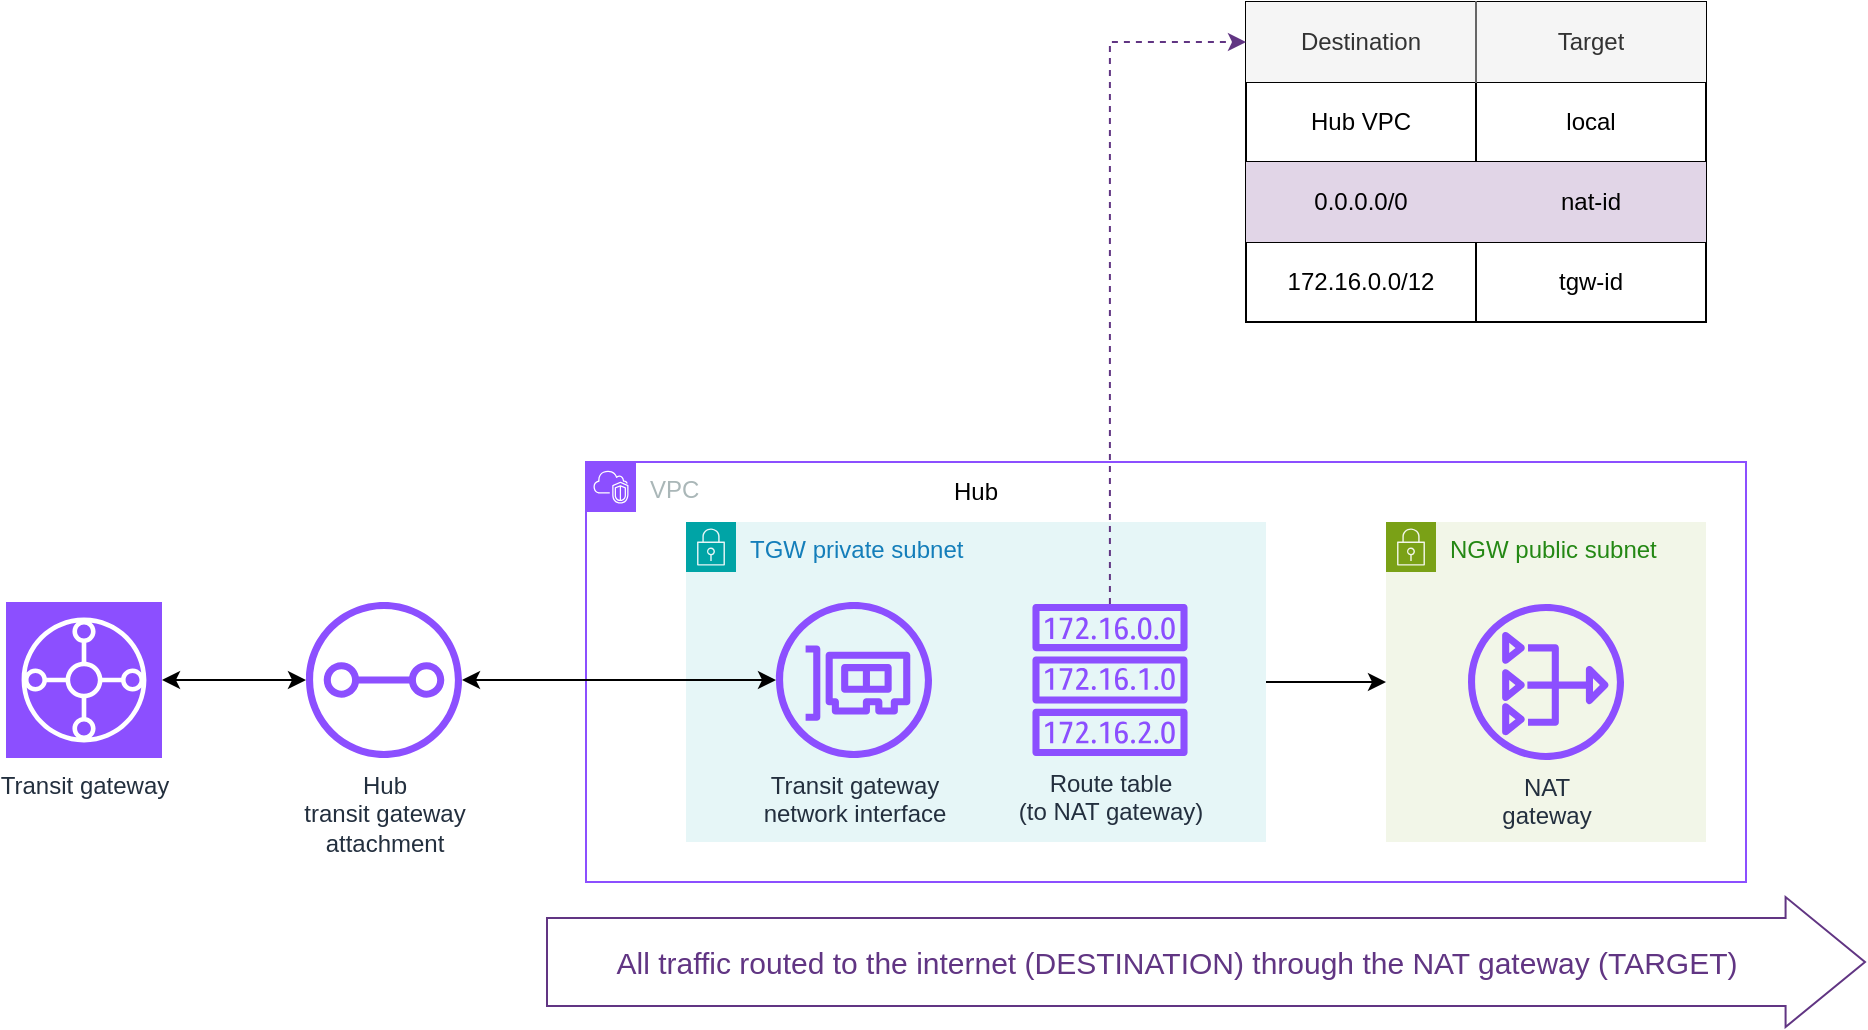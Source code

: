 <mxfile version="26.1.1">
  <diagram name="Page-1" id="fFQ6WQgZWspTpNPEQZPx">
    <mxGraphModel dx="584" dy="789" grid="1" gridSize="10" guides="1" tooltips="1" connect="1" arrows="1" fold="1" page="1" pageScale="1" pageWidth="850" pageHeight="1100" math="0" shadow="0">
      <root>
        <mxCell id="0" />
        <mxCell id="1" parent="0" />
        <mxCell id="LJ91YOR7zUgHexyTRzu9-49" value="VPC" style="points=[[0,0],[0.25,0],[0.5,0],[0.75,0],[1,0],[1,0.25],[1,0.5],[1,0.75],[1,1],[0.75,1],[0.5,1],[0.25,1],[0,1],[0,0.75],[0,0.5],[0,0.25]];outlineConnect=0;gradientColor=none;html=1;whiteSpace=wrap;fontSize=12;fontStyle=0;container=1;pointerEvents=0;collapsible=0;recursiveResize=0;shape=mxgraph.aws4.group;grIcon=mxgraph.aws4.group_vpc2;strokeColor=#8C4FFF;fillColor=none;verticalAlign=top;align=left;spacingLeft=30;fontColor=#AAB7B8;dashed=0;" parent="1" vertex="1">
          <mxGeometry x="1160" y="400" width="580" height="210" as="geometry" />
        </mxCell>
        <mxCell id="LJ91YOR7zUgHexyTRzu9-115" style="edgeStyle=orthogonalEdgeStyle;rounded=0;orthogonalLoop=1;jettySize=auto;html=1;" parent="LJ91YOR7zUgHexyTRzu9-49" source="LJ91YOR7zUgHexyTRzu9-52" target="LJ91YOR7zUgHexyTRzu9-53" edge="1">
          <mxGeometry relative="1" as="geometry" />
        </mxCell>
        <mxCell id="LJ91YOR7zUgHexyTRzu9-52" value="TGW private subnet" style="points=[[0,0],[0.25,0],[0.5,0],[0.75,0],[1,0],[1,0.25],[1,0.5],[1,0.75],[1,1],[0.75,1],[0.5,1],[0.25,1],[0,1],[0,0.75],[0,0.5],[0,0.25]];outlineConnect=0;gradientColor=none;html=1;whiteSpace=wrap;fontSize=12;fontStyle=0;container=1;pointerEvents=0;collapsible=0;recursiveResize=0;shape=mxgraph.aws4.group;grIcon=mxgraph.aws4.group_security_group;grStroke=0;strokeColor=#00A4A6;fillColor=#E6F6F7;verticalAlign=top;align=left;spacingLeft=30;fontColor=#147EBA;dashed=0;" parent="LJ91YOR7zUgHexyTRzu9-49" vertex="1">
          <mxGeometry x="50" y="30" width="290" height="160" as="geometry" />
        </mxCell>
        <mxCell id="LJ91YOR7zUgHexyTRzu9-69" value="&lt;div&gt;Route table&lt;/div&gt;&lt;div&gt;(to NAT gateway)&lt;/div&gt;" style="sketch=0;outlineConnect=0;fontColor=#232F3E;gradientColor=none;fillColor=#8C4FFF;strokeColor=none;dashed=0;verticalLabelPosition=bottom;verticalAlign=top;align=center;html=1;fontSize=12;fontStyle=0;aspect=fixed;pointerEvents=1;shape=mxgraph.aws4.route_table;" parent="LJ91YOR7zUgHexyTRzu9-52" vertex="1">
          <mxGeometry x="173" y="41" width="78" height="76" as="geometry" />
        </mxCell>
        <mxCell id="LJ91YOR7zUgHexyTRzu9-109" value="&lt;div&gt;Transit gateway&lt;/div&gt;&lt;div&gt;network interface&lt;/div&gt;" style="sketch=0;outlineConnect=0;fontColor=#232F3E;gradientColor=none;fillColor=#8C4FFF;strokeColor=none;dashed=0;verticalLabelPosition=bottom;verticalAlign=top;align=center;html=1;fontSize=12;fontStyle=0;aspect=fixed;pointerEvents=1;shape=mxgraph.aws4.elastic_network_interface;" parent="LJ91YOR7zUgHexyTRzu9-52" vertex="1">
          <mxGeometry x="45" y="40" width="78" height="78" as="geometry" />
        </mxCell>
        <mxCell id="LJ91YOR7zUgHexyTRzu9-53" value="NGW public subnet" style="points=[[0,0],[0.25,0],[0.5,0],[0.75,0],[1,0],[1,0.25],[1,0.5],[1,0.75],[1,1],[0.75,1],[0.5,1],[0.25,1],[0,1],[0,0.75],[0,0.5],[0,0.25]];outlineConnect=0;gradientColor=none;html=1;whiteSpace=wrap;fontSize=12;fontStyle=0;container=1;pointerEvents=0;collapsible=0;recursiveResize=0;shape=mxgraph.aws4.group;grIcon=mxgraph.aws4.group_security_group;grStroke=0;strokeColor=#7AA116;fillColor=#F2F6E8;verticalAlign=top;align=left;spacingLeft=30;fontColor=#248814;dashed=0;" parent="LJ91YOR7zUgHexyTRzu9-49" vertex="1">
          <mxGeometry x="400" y="30" width="160" height="160" as="geometry" />
        </mxCell>
        <mxCell id="LJ91YOR7zUgHexyTRzu9-70" value="&lt;div&gt;NAT&lt;/div&gt;&lt;div&gt;gateway&lt;/div&gt;" style="sketch=0;outlineConnect=0;fontColor=#232F3E;gradientColor=none;fillColor=#8C4FFF;strokeColor=none;dashed=0;verticalLabelPosition=bottom;verticalAlign=top;align=center;html=1;fontSize=12;fontStyle=0;aspect=fixed;pointerEvents=1;shape=mxgraph.aws4.nat_gateway;" parent="LJ91YOR7zUgHexyTRzu9-53" vertex="1">
          <mxGeometry x="41" y="41" width="78" height="78" as="geometry" />
        </mxCell>
        <mxCell id="LJ91YOR7zUgHexyTRzu9-149" value="Hub" style="text;html=1;align=center;verticalAlign=middle;whiteSpace=wrap;rounded=0;" parent="LJ91YOR7zUgHexyTRzu9-49" vertex="1">
          <mxGeometry x="165" width="60" height="30" as="geometry" />
        </mxCell>
        <mxCell id="Brfyr_elFCpzcNNpJkE2-19" value="" style="shape=table;startSize=0;container=1;collapsible=0;childLayout=tableLayout;" parent="1" vertex="1">
          <mxGeometry x="1490" y="170" width="230" height="160" as="geometry" />
        </mxCell>
        <mxCell id="Brfyr_elFCpzcNNpJkE2-20" value="" style="shape=tableRow;horizontal=0;startSize=0;swimlaneHead=0;swimlaneBody=0;strokeColor=inherit;top=0;left=0;bottom=0;right=0;collapsible=0;dropTarget=0;fillColor=none;points=[[0,0.5],[1,0.5]];portConstraint=eastwest;" parent="Brfyr_elFCpzcNNpJkE2-19" vertex="1">
          <mxGeometry width="230" height="40" as="geometry" />
        </mxCell>
        <mxCell id="Brfyr_elFCpzcNNpJkE2-21" value="Destination" style="shape=partialRectangle;html=1;whiteSpace=wrap;connectable=0;strokeColor=#666666;overflow=hidden;fillColor=#f5f5f5;top=0;left=0;bottom=0;right=1;pointerEvents=1;align=center;fontColor=#333333;" parent="Brfyr_elFCpzcNNpJkE2-20" vertex="1">
          <mxGeometry width="115" height="40" as="geometry">
            <mxRectangle width="115" height="40" as="alternateBounds" />
          </mxGeometry>
        </mxCell>
        <mxCell id="Brfyr_elFCpzcNNpJkE2-22" value="Target" style="shape=partialRectangle;html=1;whiteSpace=wrap;connectable=0;strokeColor=#666666;overflow=hidden;fillColor=#f5f5f5;top=0;left=1;bottom=0;right=0;pointerEvents=1;fontColor=#333333;" parent="Brfyr_elFCpzcNNpJkE2-20" vertex="1">
          <mxGeometry x="115" width="115" height="40" as="geometry">
            <mxRectangle width="115" height="40" as="alternateBounds" />
          </mxGeometry>
        </mxCell>
        <mxCell id="Brfyr_elFCpzcNNpJkE2-26" style="shape=tableRow;horizontal=0;startSize=0;swimlaneHead=0;swimlaneBody=0;strokeColor=inherit;top=0;left=0;bottom=0;right=0;collapsible=0;dropTarget=0;fillColor=none;points=[[0,0.5],[1,0.5]];portConstraint=eastwest;" parent="Brfyr_elFCpzcNNpJkE2-19" vertex="1">
          <mxGeometry y="40" width="230" height="40" as="geometry" />
        </mxCell>
        <mxCell id="Brfyr_elFCpzcNNpJkE2-27" value="Hub VPC" style="shape=partialRectangle;html=1;whiteSpace=wrap;connectable=0;strokeColor=inherit;overflow=hidden;fillColor=none;top=0;left=0;bottom=0;right=0;pointerEvents=1;" parent="Brfyr_elFCpzcNNpJkE2-26" vertex="1">
          <mxGeometry width="115" height="40" as="geometry">
            <mxRectangle width="115" height="40" as="alternateBounds" />
          </mxGeometry>
        </mxCell>
        <mxCell id="Brfyr_elFCpzcNNpJkE2-28" value="local" style="shape=partialRectangle;html=1;whiteSpace=wrap;connectable=0;strokeColor=inherit;overflow=hidden;fillColor=none;top=0;left=0;bottom=0;right=0;pointerEvents=1;" parent="Brfyr_elFCpzcNNpJkE2-26" vertex="1">
          <mxGeometry x="115" width="115" height="40" as="geometry">
            <mxRectangle width="115" height="40" as="alternateBounds" />
          </mxGeometry>
        </mxCell>
        <mxCell id="Brfyr_elFCpzcNNpJkE2-23" value="" style="shape=tableRow;horizontal=0;startSize=0;swimlaneHead=0;swimlaneBody=0;strokeColor=inherit;top=0;left=0;bottom=0;right=0;collapsible=0;dropTarget=0;fillColor=none;points=[[0,0.5],[1,0.5]];portConstraint=eastwest;" parent="Brfyr_elFCpzcNNpJkE2-19" vertex="1">
          <mxGeometry y="80" width="230" height="40" as="geometry" />
        </mxCell>
        <mxCell id="Brfyr_elFCpzcNNpJkE2-24" value="0.0.0.0/0" style="shape=partialRectangle;html=1;whiteSpace=wrap;connectable=0;strokeColor=#9673a6;overflow=hidden;fillColor=#e1d5e7;top=0;left=0;bottom=0;right=0;pointerEvents=1;" parent="Brfyr_elFCpzcNNpJkE2-23" vertex="1">
          <mxGeometry width="115" height="40" as="geometry">
            <mxRectangle width="115" height="40" as="alternateBounds" />
          </mxGeometry>
        </mxCell>
        <mxCell id="Brfyr_elFCpzcNNpJkE2-25" value="nat-id" style="shape=partialRectangle;html=1;whiteSpace=wrap;connectable=0;strokeColor=#9673a6;overflow=hidden;fillColor=#e1d5e7;top=0;left=0;bottom=0;right=0;pointerEvents=1;" parent="Brfyr_elFCpzcNNpJkE2-23" vertex="1">
          <mxGeometry x="115" width="115" height="40" as="geometry">
            <mxRectangle width="115" height="40" as="alternateBounds" />
          </mxGeometry>
        </mxCell>
        <mxCell id="Brfyr_elFCpzcNNpJkE2-29" style="shape=tableRow;horizontal=0;startSize=0;swimlaneHead=0;swimlaneBody=0;strokeColor=inherit;top=0;left=0;bottom=0;right=0;collapsible=0;dropTarget=0;fillColor=none;points=[[0,0.5],[1,0.5]];portConstraint=eastwest;" parent="Brfyr_elFCpzcNNpJkE2-19" vertex="1">
          <mxGeometry y="120" width="230" height="40" as="geometry" />
        </mxCell>
        <mxCell id="Brfyr_elFCpzcNNpJkE2-30" value="172.16.0.0/12" style="shape=partialRectangle;html=1;whiteSpace=wrap;connectable=0;strokeColor=inherit;overflow=hidden;fillColor=none;top=0;left=0;bottom=0;right=0;pointerEvents=1;" parent="Brfyr_elFCpzcNNpJkE2-29" vertex="1">
          <mxGeometry width="115" height="40" as="geometry">
            <mxRectangle width="115" height="40" as="alternateBounds" />
          </mxGeometry>
        </mxCell>
        <mxCell id="Brfyr_elFCpzcNNpJkE2-31" value="tgw-id " style="shape=partialRectangle;html=1;whiteSpace=wrap;connectable=0;strokeColor=inherit;overflow=hidden;fillColor=none;top=0;left=0;bottom=0;right=0;pointerEvents=1;" parent="Brfyr_elFCpzcNNpJkE2-29" vertex="1">
          <mxGeometry x="115" width="115" height="40" as="geometry">
            <mxRectangle width="115" height="40" as="alternateBounds" />
          </mxGeometry>
        </mxCell>
        <mxCell id="Brfyr_elFCpzcNNpJkE2-32" style="edgeStyle=orthogonalEdgeStyle;rounded=0;orthogonalLoop=1;jettySize=auto;html=1;dashed=1;strokeColor=light-dark(#613583, #ededed);" parent="1" source="LJ91YOR7zUgHexyTRzu9-69" target="Brfyr_elFCpzcNNpJkE2-20" edge="1">
          <mxGeometry relative="1" as="geometry">
            <Array as="points">
              <mxPoint x="1422" y="190" />
            </Array>
          </mxGeometry>
        </mxCell>
        <mxCell id="OHm4fJjBag7sPpZQdGy7-1" value="" style="shape=flexArrow;endArrow=classic;html=1;rounded=0;width=44;endSize=12.903;strokeColor=light-dark(#613583, #ededed);fontColor=light-dark(#613583, #ededed);" edge="1" parent="1">
          <mxGeometry width="50" height="50" relative="1" as="geometry">
            <mxPoint x="1140" y="650" as="sourcePoint" />
            <mxPoint x="1800" y="650" as="targetPoint" />
          </mxGeometry>
        </mxCell>
        <mxCell id="OHm4fJjBag7sPpZQdGy7-2" value="&lt;font style=&quot;font-size: 15px;&quot;&gt;All traffic routed to the internet (DESTINATION) through the NAT gateway (TARGET)&lt;/font&gt;" style="edgeLabel;html=1;align=center;verticalAlign=middle;resizable=0;points=[];fontColor=light-dark(#613583, #ededed);" vertex="1" connectable="0" parent="OHm4fJjBag7sPpZQdGy7-1">
          <mxGeometry x="0.167" y="4" relative="1" as="geometry">
            <mxPoint x="-70" y="4" as="offset" />
          </mxGeometry>
        </mxCell>
        <mxCell id="OHm4fJjBag7sPpZQdGy7-5" style="edgeStyle=orthogonalEdgeStyle;rounded=0;orthogonalLoop=1;jettySize=auto;html=1;startArrow=classic;startFill=1;" edge="1" parent="1" source="OHm4fJjBag7sPpZQdGy7-3" target="OHm4fJjBag7sPpZQdGy7-4">
          <mxGeometry relative="1" as="geometry" />
        </mxCell>
        <mxCell id="OHm4fJjBag7sPpZQdGy7-3" value="Transit gateway" style="sketch=0;points=[[0,0,0],[0.25,0,0],[0.5,0,0],[0.75,0,0],[1,0,0],[0,1,0],[0.25,1,0],[0.5,1,0],[0.75,1,0],[1,1,0],[0,0.25,0],[0,0.5,0],[0,0.75,0],[1,0.25,0],[1,0.5,0],[1,0.75,0]];outlineConnect=0;fontColor=#232F3E;fillColor=#8C4FFF;strokeColor=#ffffff;dashed=0;verticalLabelPosition=bottom;verticalAlign=top;align=center;html=1;fontSize=12;fontStyle=0;aspect=fixed;shape=mxgraph.aws4.resourceIcon;resIcon=mxgraph.aws4.transit_gateway;" vertex="1" parent="1">
          <mxGeometry x="870" y="470" width="78" height="78" as="geometry" />
        </mxCell>
        <mxCell id="OHm4fJjBag7sPpZQdGy7-6" style="edgeStyle=orthogonalEdgeStyle;rounded=0;orthogonalLoop=1;jettySize=auto;html=1;startArrow=classic;startFill=1;" edge="1" parent="1" source="OHm4fJjBag7sPpZQdGy7-4" target="LJ91YOR7zUgHexyTRzu9-109">
          <mxGeometry relative="1" as="geometry" />
        </mxCell>
        <mxCell id="OHm4fJjBag7sPpZQdGy7-4" value="&lt;div&gt;Hub&lt;/div&gt;&lt;div&gt;transit gateway&lt;/div&gt;&lt;div&gt;attachment&lt;/div&gt;" style="sketch=0;outlineConnect=0;fontColor=#232F3E;gradientColor=none;fillColor=#8C4FFF;strokeColor=none;dashed=0;verticalLabelPosition=bottom;verticalAlign=top;align=center;html=1;fontSize=12;fontStyle=0;aspect=fixed;pointerEvents=1;shape=mxgraph.aws4.transit_gateway_attachment;" vertex="1" parent="1">
          <mxGeometry x="1020" y="470" width="78" height="78" as="geometry" />
        </mxCell>
      </root>
    </mxGraphModel>
  </diagram>
</mxfile>
